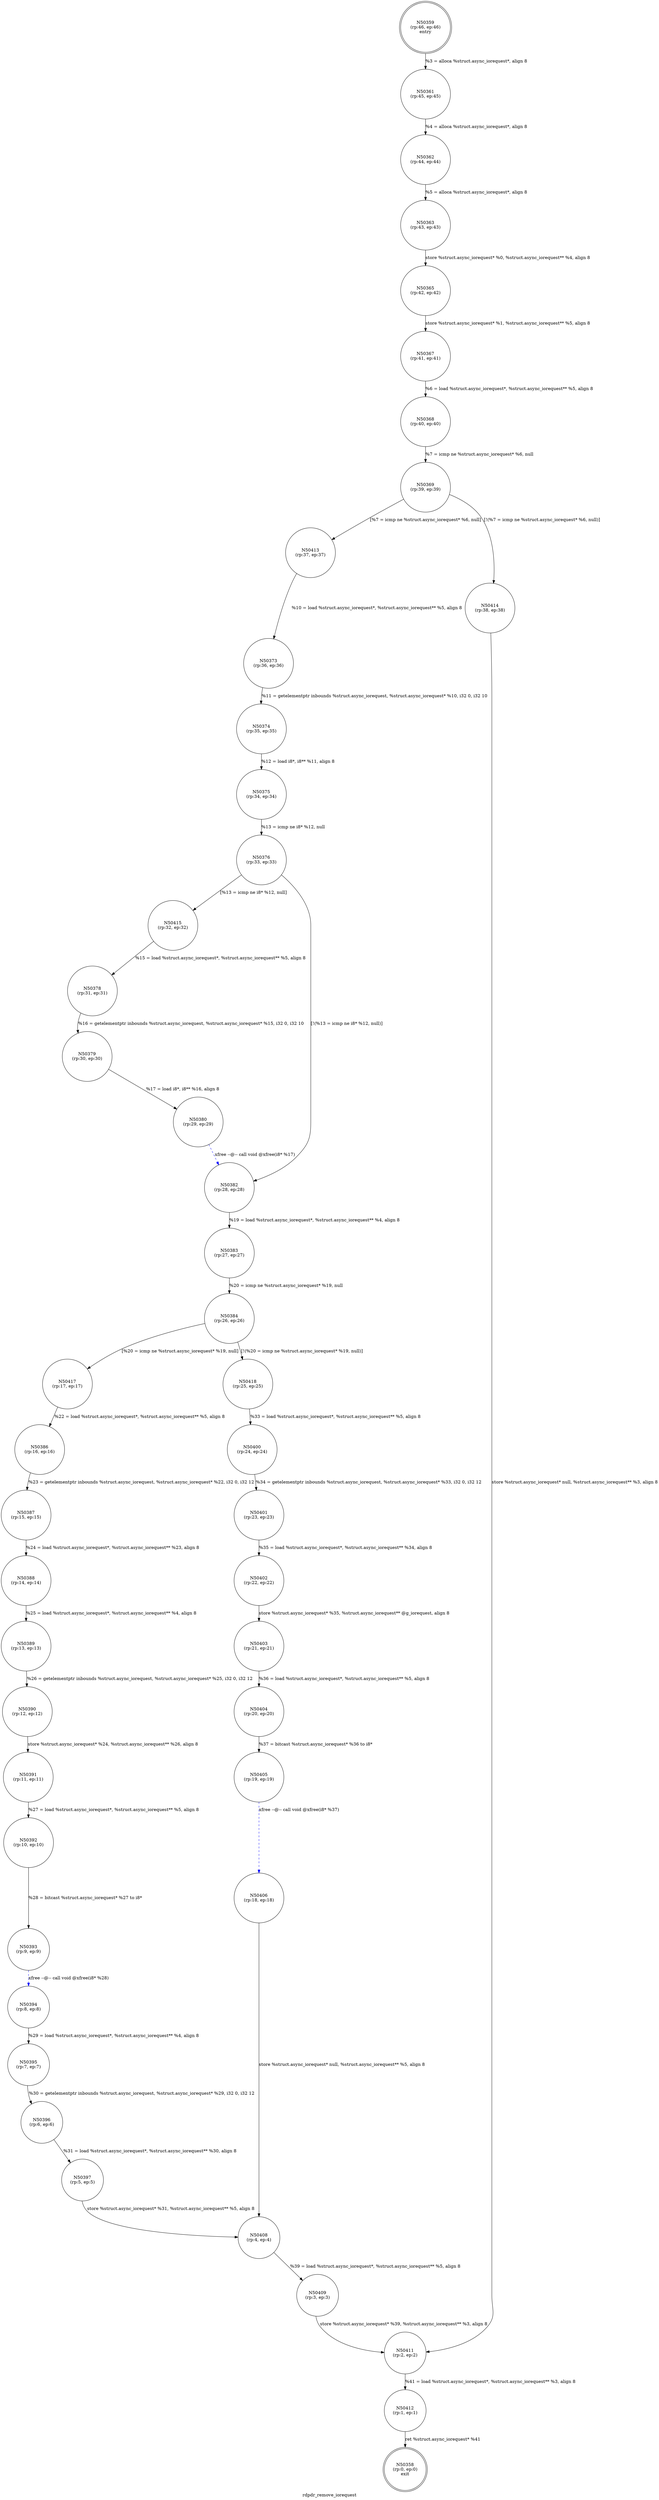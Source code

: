 digraph rdpdr_remove_iorequest {
label="rdpdr_remove_iorequest"
50358 [label="N50358\n(rp:0, ep:0)\nexit", shape="doublecircle"]
50359 [label="N50359\n(rp:46, ep:46)\nentry", shape="doublecircle"]
50359 -> 50361 [label="%3 = alloca %struct.async_iorequest*, align 8"]
50361 [label="N50361\n(rp:45, ep:45)", shape="circle"]
50361 -> 50362 [label="%4 = alloca %struct.async_iorequest*, align 8"]
50362 [label="N50362\n(rp:44, ep:44)", shape="circle"]
50362 -> 50363 [label="%5 = alloca %struct.async_iorequest*, align 8"]
50363 [label="N50363\n(rp:43, ep:43)", shape="circle"]
50363 -> 50365 [label="store %struct.async_iorequest* %0, %struct.async_iorequest** %4, align 8"]
50365 [label="N50365\n(rp:42, ep:42)", shape="circle"]
50365 -> 50367 [label="store %struct.async_iorequest* %1, %struct.async_iorequest** %5, align 8"]
50367 [label="N50367\n(rp:41, ep:41)", shape="circle"]
50367 -> 50368 [label="%6 = load %struct.async_iorequest*, %struct.async_iorequest** %5, align 8"]
50368 [label="N50368\n(rp:40, ep:40)", shape="circle"]
50368 -> 50369 [label="%7 = icmp ne %struct.async_iorequest* %6, null"]
50369 [label="N50369\n(rp:39, ep:39)", shape="circle"]
50369 -> 50413 [label="[%7 = icmp ne %struct.async_iorequest* %6, null]"]
50369 -> 50414 [label="[!(%7 = icmp ne %struct.async_iorequest* %6, null)]"]
50373 [label="N50373\n(rp:36, ep:36)", shape="circle"]
50373 -> 50374 [label="%11 = getelementptr inbounds %struct.async_iorequest, %struct.async_iorequest* %10, i32 0, i32 10"]
50374 [label="N50374\n(rp:35, ep:35)", shape="circle"]
50374 -> 50375 [label="%12 = load i8*, i8** %11, align 8"]
50375 [label="N50375\n(rp:34, ep:34)", shape="circle"]
50375 -> 50376 [label="%13 = icmp ne i8* %12, null"]
50376 [label="N50376\n(rp:33, ep:33)", shape="circle"]
50376 -> 50415 [label="[%13 = icmp ne i8* %12, null]"]
50376 -> 50382 [label="[!(%13 = icmp ne i8* %12, null)]"]
50378 [label="N50378\n(rp:31, ep:31)", shape="circle"]
50378 -> 50379 [label="%16 = getelementptr inbounds %struct.async_iorequest, %struct.async_iorequest* %15, i32 0, i32 10"]
50379 [label="N50379\n(rp:30, ep:30)", shape="circle"]
50379 -> 50380 [label="%17 = load i8*, i8** %16, align 8"]
50380 [label="N50380\n(rp:29, ep:29)", shape="circle"]
50380 -> 50382 [label="xfree --@-- call void @xfree(i8* %17)", style="dashed", color="blue"]
50382 [label="N50382\n(rp:28, ep:28)", shape="circle"]
50382 -> 50383 [label="%19 = load %struct.async_iorequest*, %struct.async_iorequest** %4, align 8"]
50383 [label="N50383\n(rp:27, ep:27)", shape="circle"]
50383 -> 50384 [label="%20 = icmp ne %struct.async_iorequest* %19, null"]
50384 [label="N50384\n(rp:26, ep:26)", shape="circle"]
50384 -> 50417 [label="[%20 = icmp ne %struct.async_iorequest* %19, null]"]
50384 -> 50418 [label="[!(%20 = icmp ne %struct.async_iorequest* %19, null)]"]
50386 [label="N50386\n(rp:16, ep:16)", shape="circle"]
50386 -> 50387 [label="%23 = getelementptr inbounds %struct.async_iorequest, %struct.async_iorequest* %22, i32 0, i32 12"]
50387 [label="N50387\n(rp:15, ep:15)", shape="circle"]
50387 -> 50388 [label="%24 = load %struct.async_iorequest*, %struct.async_iorequest** %23, align 8"]
50388 [label="N50388\n(rp:14, ep:14)", shape="circle"]
50388 -> 50389 [label="%25 = load %struct.async_iorequest*, %struct.async_iorequest** %4, align 8"]
50389 [label="N50389\n(rp:13, ep:13)", shape="circle"]
50389 -> 50390 [label="%26 = getelementptr inbounds %struct.async_iorequest, %struct.async_iorequest* %25, i32 0, i32 12"]
50390 [label="N50390\n(rp:12, ep:12)", shape="circle"]
50390 -> 50391 [label="store %struct.async_iorequest* %24, %struct.async_iorequest** %26, align 8"]
50391 [label="N50391\n(rp:11, ep:11)", shape="circle"]
50391 -> 50392 [label="%27 = load %struct.async_iorequest*, %struct.async_iorequest** %5, align 8"]
50392 [label="N50392\n(rp:10, ep:10)", shape="circle"]
50392 -> 50393 [label="%28 = bitcast %struct.async_iorequest* %27 to i8*"]
50393 [label="N50393\n(rp:9, ep:9)", shape="circle"]
50393 -> 50394 [label="xfree --@-- call void @xfree(i8* %28)", style="dashed", color="blue"]
50394 [label="N50394\n(rp:8, ep:8)", shape="circle"]
50394 -> 50395 [label="%29 = load %struct.async_iorequest*, %struct.async_iorequest** %4, align 8"]
50395 [label="N50395\n(rp:7, ep:7)", shape="circle"]
50395 -> 50396 [label="%30 = getelementptr inbounds %struct.async_iorequest, %struct.async_iorequest* %29, i32 0, i32 12"]
50396 [label="N50396\n(rp:6, ep:6)", shape="circle"]
50396 -> 50397 [label="%31 = load %struct.async_iorequest*, %struct.async_iorequest** %30, align 8"]
50397 [label="N50397\n(rp:5, ep:5)", shape="circle"]
50397 -> 50408 [label="store %struct.async_iorequest* %31, %struct.async_iorequest** %5, align 8"]
50400 [label="N50400\n(rp:24, ep:24)", shape="circle"]
50400 -> 50401 [label="%34 = getelementptr inbounds %struct.async_iorequest, %struct.async_iorequest* %33, i32 0, i32 12"]
50401 [label="N50401\n(rp:23, ep:23)", shape="circle"]
50401 -> 50402 [label="%35 = load %struct.async_iorequest*, %struct.async_iorequest** %34, align 8"]
50402 [label="N50402\n(rp:22, ep:22)", shape="circle"]
50402 -> 50403 [label="store %struct.async_iorequest* %35, %struct.async_iorequest** @g_iorequest, align 8"]
50403 [label="N50403\n(rp:21, ep:21)", shape="circle"]
50403 -> 50404 [label="%36 = load %struct.async_iorequest*, %struct.async_iorequest** %5, align 8"]
50404 [label="N50404\n(rp:20, ep:20)", shape="circle"]
50404 -> 50405 [label="%37 = bitcast %struct.async_iorequest* %36 to i8*"]
50405 [label="N50405\n(rp:19, ep:19)", shape="circle"]
50405 -> 50406 [label="xfree --@-- call void @xfree(i8* %37)", style="dashed", color="blue"]
50406 [label="N50406\n(rp:18, ep:18)", shape="circle"]
50406 -> 50408 [label="store %struct.async_iorequest* null, %struct.async_iorequest** %5, align 8"]
50408 [label="N50408\n(rp:4, ep:4)", shape="circle"]
50408 -> 50409 [label="%39 = load %struct.async_iorequest*, %struct.async_iorequest** %5, align 8"]
50409 [label="N50409\n(rp:3, ep:3)", shape="circle"]
50409 -> 50411 [label="store %struct.async_iorequest* %39, %struct.async_iorequest** %3, align 8"]
50411 [label="N50411\n(rp:2, ep:2)", shape="circle"]
50411 -> 50412 [label="%41 = load %struct.async_iorequest*, %struct.async_iorequest** %3, align 8"]
50412 [label="N50412\n(rp:1, ep:1)", shape="circle"]
50412 -> 50358 [label="ret %struct.async_iorequest* %41"]
50413 [label="N50413\n(rp:37, ep:37)", shape="circle"]
50413 -> 50373 [label="%10 = load %struct.async_iorequest*, %struct.async_iorequest** %5, align 8"]
50414 [label="N50414\n(rp:38, ep:38)", shape="circle"]
50414 -> 50411 [label="store %struct.async_iorequest* null, %struct.async_iorequest** %3, align 8"]
50415 [label="N50415\n(rp:32, ep:32)", shape="circle"]
50415 -> 50378 [label="%15 = load %struct.async_iorequest*, %struct.async_iorequest** %5, align 8"]
50417 [label="N50417\n(rp:17, ep:17)", shape="circle"]
50417 -> 50386 [label="%22 = load %struct.async_iorequest*, %struct.async_iorequest** %5, align 8"]
50418 [label="N50418\n(rp:25, ep:25)", shape="circle"]
50418 -> 50400 [label="%33 = load %struct.async_iorequest*, %struct.async_iorequest** %5, align 8"]
}
